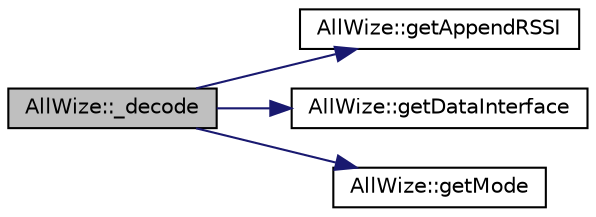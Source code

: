 digraph "AllWize::_decode"
{
 // LATEX_PDF_SIZE
  edge [fontname="Helvetica",fontsize="10",labelfontname="Helvetica",labelfontsize="10"];
  node [fontname="Helvetica",fontsize="10",shape=record];
  rankdir="LR";
  Node1 [label="AllWize::_decode",height=0.2,width=0.4,color="black", fillcolor="grey75", style="filled", fontcolor="black",tooltip="Decodes the current RX buffer contents."];
  Node1 -> Node2 [color="midnightblue",fontsize="10",style="solid",fontname="Helvetica"];
  Node2 [label="AllWize::getAppendRSSI",height=0.2,width=0.4,color="black", fillcolor="white", style="filled",URL="$classAllWize.html#af72915664acbfe41f21d8820df833fb6",tooltip="Gets the current RSSI mode value."];
  Node1 -> Node3 [color="midnightblue",fontsize="10",style="solid",fontname="Helvetica"];
  Node3 [label="AllWize::getDataInterface",height=0.2,width=0.4,color="black", fillcolor="white", style="filled",URL="$classAllWize.html#a25a3c09558ff3d794bf5a150d3be6c4c",tooltip="Gets the data interface for receiving packets."];
  Node1 -> Node4 [color="midnightblue",fontsize="10",style="solid",fontname="Helvetica"];
  Node4 [label="AllWize::getMode",height=0.2,width=0.4,color="black", fillcolor="white", style="filled",URL="$classAllWize.html#ab6655635693180ad4c7b527d1f2e4e03",tooltip="Gets the MBus mode stored in non-volatile memory."];
}
